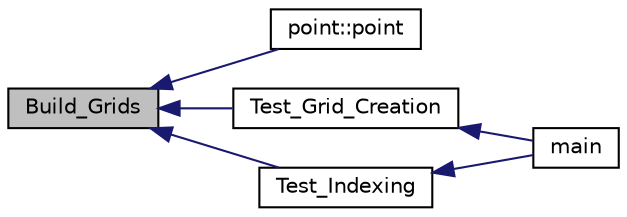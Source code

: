 digraph "Build_Grids"
{
  edge [fontname="Helvetica",fontsize="10",labelfontname="Helvetica",labelfontsize="10"];
  node [fontname="Helvetica",fontsize="10",shape=record];
  rankdir="LR";
  Node13 [label="Build_Grids",height=0.2,width=0.4,color="black", fillcolor="grey75", style="filled", fontcolor="black"];
  Node13 -> Node14 [dir="back",color="midnightblue",fontsize="10",style="solid",fontname="Helvetica"];
  Node14 [label="point::point",height=0.2,width=0.4,color="black", fillcolor="white", style="filled",URL="$classpoint.html#a35a81eb47d874ab0ad36577aad5fc464"];
  Node13 -> Node15 [dir="back",color="midnightblue",fontsize="10",style="solid",fontname="Helvetica"];
  Node15 [label="Test_Grid_Creation",height=0.2,width=0.4,color="black", fillcolor="white", style="filled",URL="$_data___generation___unit___test_8cpp.html#a73589c048469dd00a6936e3e928f468b",tooltip="!!!!!!!!!!!!!!!!!!!!!!!!!!!!!!!!!!!!!!!!!!!!!!!!!!!!!!!!!!!!// "];
  Node15 -> Node16 [dir="back",color="midnightblue",fontsize="10",style="solid",fontname="Helvetica"];
  Node16 [label="main",height=0.2,width=0.4,color="black", fillcolor="white", style="filled",URL="$_data___generation___unit___test_8cpp.html#a0ddf1224851353fc92bfbff6f499fa97"];
  Node13 -> Node17 [dir="back",color="midnightblue",fontsize="10",style="solid",fontname="Helvetica"];
  Node17 [label="Test_Indexing",height=0.2,width=0.4,color="black", fillcolor="white", style="filled",URL="$_data___generation___unit___test_8cpp.html#a1a74da74eecf3f12abcf0d623a67f31f"];
  Node17 -> Node16 [dir="back",color="midnightblue",fontsize="10",style="solid",fontname="Helvetica"];
}
